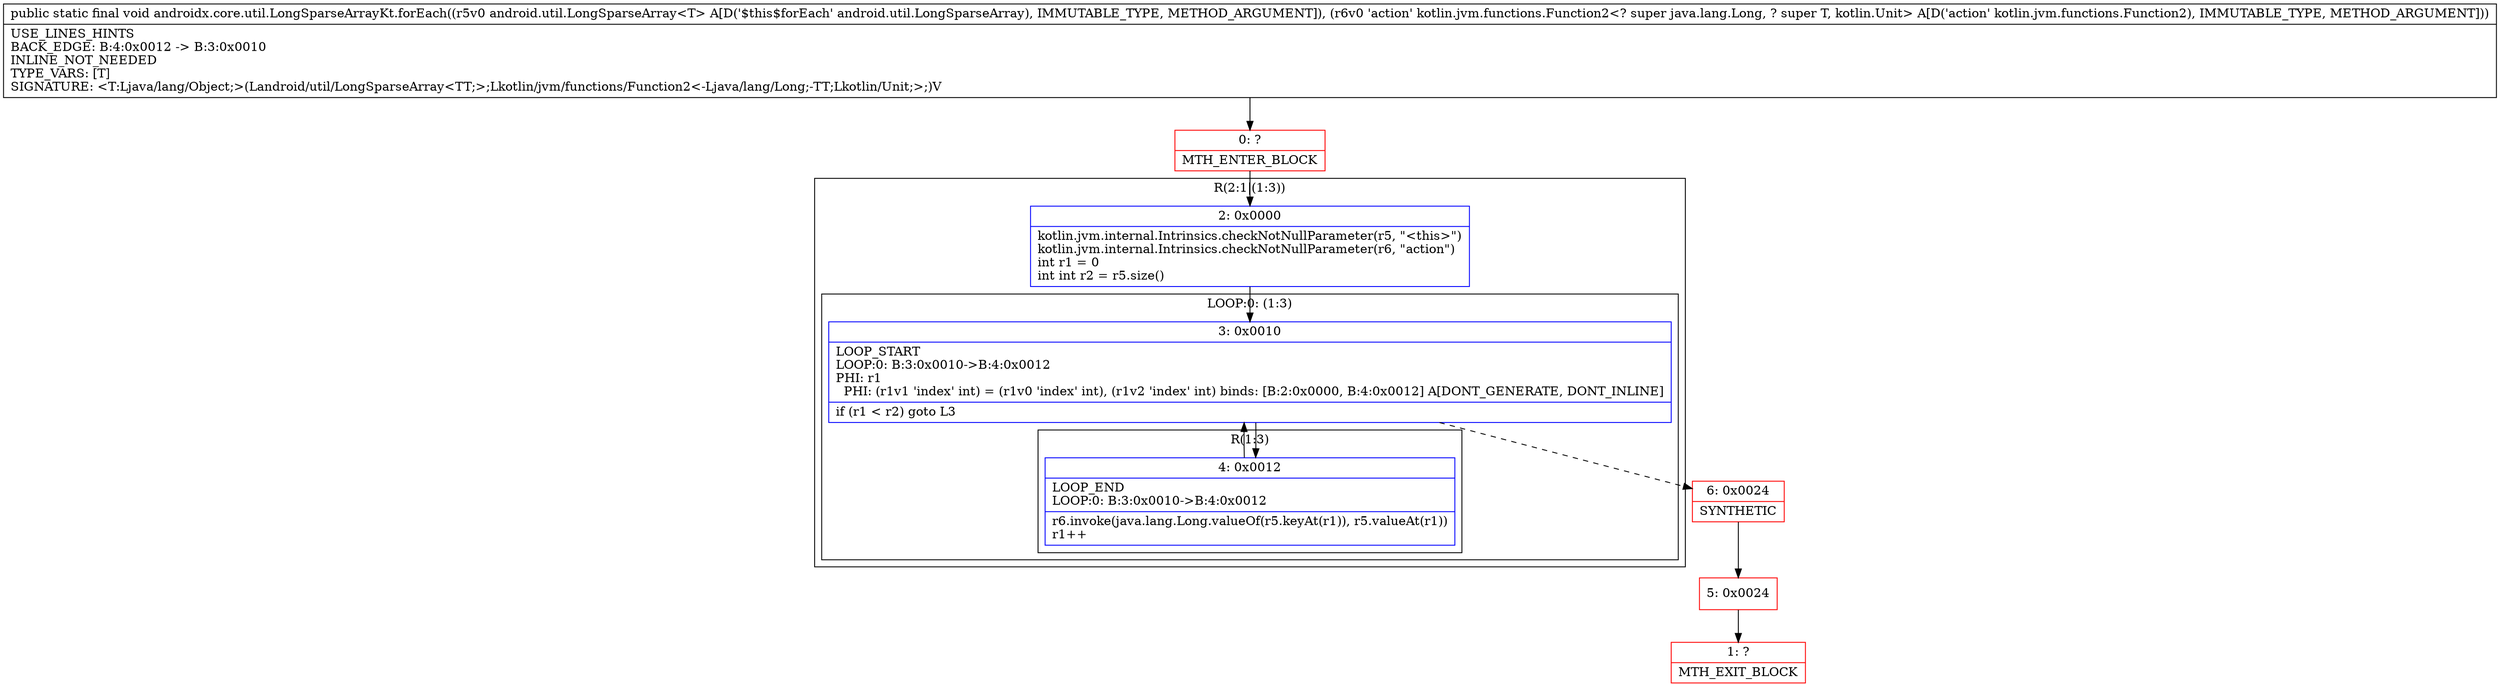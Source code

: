 digraph "CFG forandroidx.core.util.LongSparseArrayKt.forEach(Landroid\/util\/LongSparseArray;Lkotlin\/jvm\/functions\/Function2;)V" {
subgraph cluster_Region_1110097362 {
label = "R(2:1|(1:3))";
node [shape=record,color=blue];
Node_2 [shape=record,label="{2\:\ 0x0000|kotlin.jvm.internal.Intrinsics.checkNotNullParameter(r5, \"\<this\>\")\lkotlin.jvm.internal.Intrinsics.checkNotNullParameter(r6, \"action\")\lint r1 = 0\lint int r2 = r5.size()\l}"];
subgraph cluster_LoopRegion_656699663 {
label = "LOOP:0: (1:3)";
node [shape=record,color=blue];
Node_3 [shape=record,label="{3\:\ 0x0010|LOOP_START\lLOOP:0: B:3:0x0010\-\>B:4:0x0012\lPHI: r1 \l  PHI: (r1v1 'index' int) = (r1v0 'index' int), (r1v2 'index' int) binds: [B:2:0x0000, B:4:0x0012] A[DONT_GENERATE, DONT_INLINE]\l|if (r1 \< r2) goto L3\l}"];
subgraph cluster_Region_1932596876 {
label = "R(1:3)";
node [shape=record,color=blue];
Node_4 [shape=record,label="{4\:\ 0x0012|LOOP_END\lLOOP:0: B:3:0x0010\-\>B:4:0x0012\l|r6.invoke(java.lang.Long.valueOf(r5.keyAt(r1)), r5.valueAt(r1))\lr1++\l}"];
}
}
}
Node_0 [shape=record,color=red,label="{0\:\ ?|MTH_ENTER_BLOCK\l}"];
Node_6 [shape=record,color=red,label="{6\:\ 0x0024|SYNTHETIC\l}"];
Node_5 [shape=record,color=red,label="{5\:\ 0x0024}"];
Node_1 [shape=record,color=red,label="{1\:\ ?|MTH_EXIT_BLOCK\l}"];
MethodNode[shape=record,label="{public static final void androidx.core.util.LongSparseArrayKt.forEach((r5v0 android.util.LongSparseArray\<T\> A[D('$this$forEach' android.util.LongSparseArray), IMMUTABLE_TYPE, METHOD_ARGUMENT]), (r6v0 'action' kotlin.jvm.functions.Function2\<? super java.lang.Long, ? super T, kotlin.Unit\> A[D('action' kotlin.jvm.functions.Function2), IMMUTABLE_TYPE, METHOD_ARGUMENT]))  | USE_LINES_HINTS\lBACK_EDGE: B:4:0x0012 \-\> B:3:0x0010\lINLINE_NOT_NEEDED\lTYPE_VARS: [T]\lSIGNATURE: \<T:Ljava\/lang\/Object;\>(Landroid\/util\/LongSparseArray\<TT;\>;Lkotlin\/jvm\/functions\/Function2\<\-Ljava\/lang\/Long;\-TT;Lkotlin\/Unit;\>;)V\l}"];
MethodNode -> Node_0;Node_2 -> Node_3;
Node_3 -> Node_4;
Node_3 -> Node_6[style=dashed];
Node_4 -> Node_3;
Node_0 -> Node_2;
Node_6 -> Node_5;
Node_5 -> Node_1;
}

